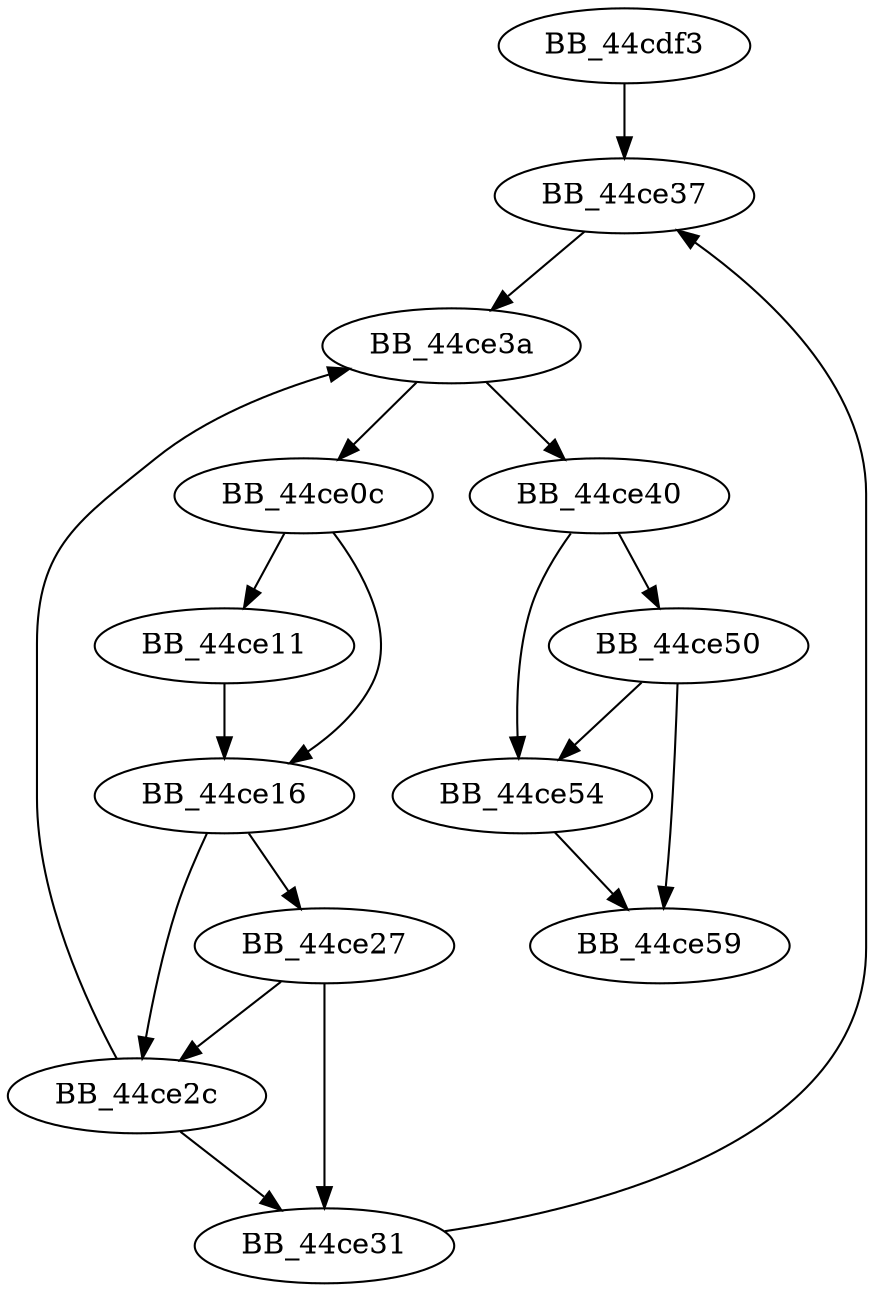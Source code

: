 DiGraph sub_44CDF3{
BB_44cdf3->BB_44ce37
BB_44ce0c->BB_44ce11
BB_44ce0c->BB_44ce16
BB_44ce11->BB_44ce16
BB_44ce16->BB_44ce27
BB_44ce16->BB_44ce2c
BB_44ce27->BB_44ce2c
BB_44ce27->BB_44ce31
BB_44ce2c->BB_44ce31
BB_44ce2c->BB_44ce3a
BB_44ce31->BB_44ce37
BB_44ce37->BB_44ce3a
BB_44ce3a->BB_44ce0c
BB_44ce3a->BB_44ce40
BB_44ce40->BB_44ce50
BB_44ce40->BB_44ce54
BB_44ce50->BB_44ce54
BB_44ce50->BB_44ce59
BB_44ce54->BB_44ce59
}
